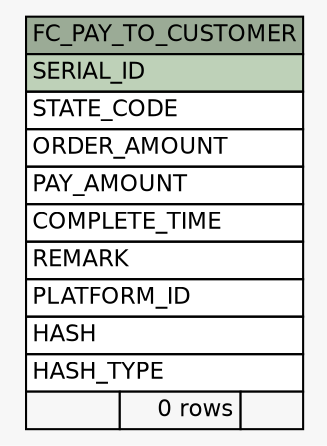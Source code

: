 // dot 2.26.0 on Linux 2.6.32-504.8.1.el6.x86_64
// SchemaSpy rev 590
digraph "FC_PAY_TO_CUSTOMER" {
  graph [
    rankdir="RL"
    bgcolor="#f7f7f7"
    nodesep="0.18"
    ranksep="0.46"
    fontname="Helvetica"
    fontsize="11"
  ];
  node [
    fontname="Helvetica"
    fontsize="11"
    shape="plaintext"
  ];
  edge [
    arrowsize="0.8"
  ];
  "FC_PAY_TO_CUSTOMER" [
    label=<
    <TABLE BORDER="0" CELLBORDER="1" CELLSPACING="0" BGCOLOR="#ffffff">
      <TR><TD COLSPAN="3" BGCOLOR="#9bab96" ALIGN="CENTER">FC_PAY_TO_CUSTOMER</TD></TR>
      <TR><TD PORT="SERIAL_ID" COLSPAN="3" BGCOLOR="#bed1b8" ALIGN="LEFT">SERIAL_ID</TD></TR>
      <TR><TD PORT="STATE_CODE" COLSPAN="3" ALIGN="LEFT">STATE_CODE</TD></TR>
      <TR><TD PORT="ORDER_AMOUNT" COLSPAN="3" ALIGN="LEFT">ORDER_AMOUNT</TD></TR>
      <TR><TD PORT="PAY_AMOUNT" COLSPAN="3" ALIGN="LEFT">PAY_AMOUNT</TD></TR>
      <TR><TD PORT="COMPLETE_TIME" COLSPAN="3" ALIGN="LEFT">COMPLETE_TIME</TD></TR>
      <TR><TD PORT="REMARK" COLSPAN="3" ALIGN="LEFT">REMARK</TD></TR>
      <TR><TD PORT="PLATFORM_ID" COLSPAN="3" ALIGN="LEFT">PLATFORM_ID</TD></TR>
      <TR><TD PORT="HASH" COLSPAN="3" ALIGN="LEFT">HASH</TD></TR>
      <TR><TD PORT="HASH_TYPE" COLSPAN="3" ALIGN="LEFT">HASH_TYPE</TD></TR>
      <TR><TD ALIGN="LEFT" BGCOLOR="#f7f7f7">  </TD><TD ALIGN="RIGHT" BGCOLOR="#f7f7f7">0 rows</TD><TD ALIGN="RIGHT" BGCOLOR="#f7f7f7">  </TD></TR>
    </TABLE>>
    URL="tables/FC_PAY_TO_CUSTOMER.html"
    tooltip="FC_PAY_TO_CUSTOMER"
  ];
}
